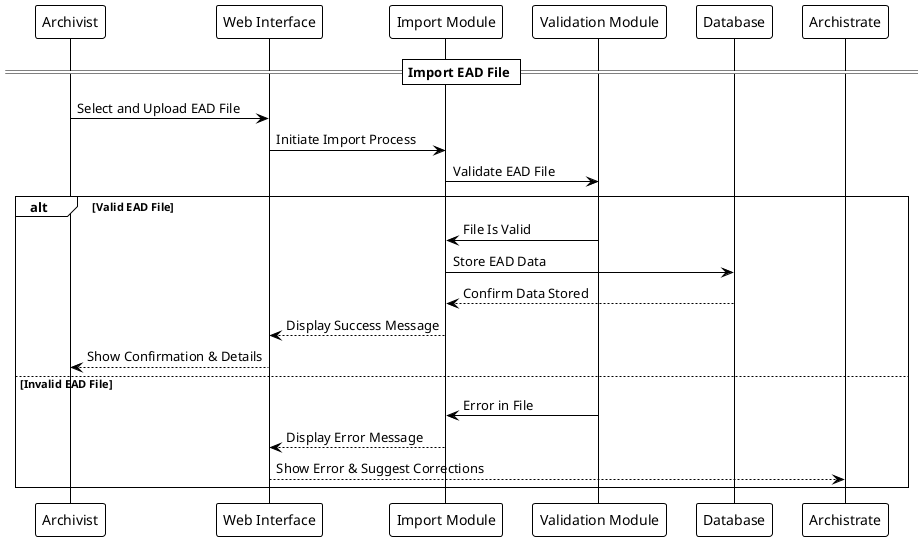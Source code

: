 @startuml
!theme plain

participant Archivist
participant "Web Interface" as Web
participant "Import Module" as Import
participant "Validation Module" as Validation
participant "Database" as DB

== Import EAD File ==
Archivist -> Web : Select and Upload EAD File
Web -> Import : Initiate Import Process
Import -> Validation : Validate EAD File
alt Valid EAD File
  Validation -> Import : File Is Valid
  Import -> DB : Store EAD Data
  DB --> Import : Confirm Data Stored
  Import --> Web : Display Success Message
  Web --> Archivist : Show Confirmation & Details
else Invalid EAD File
  Validation -> Import : Error in File
  Import --> Web : Display Error Message
  Web --> Archistrate : Show Error & Suggest Corrections
end

@enduml